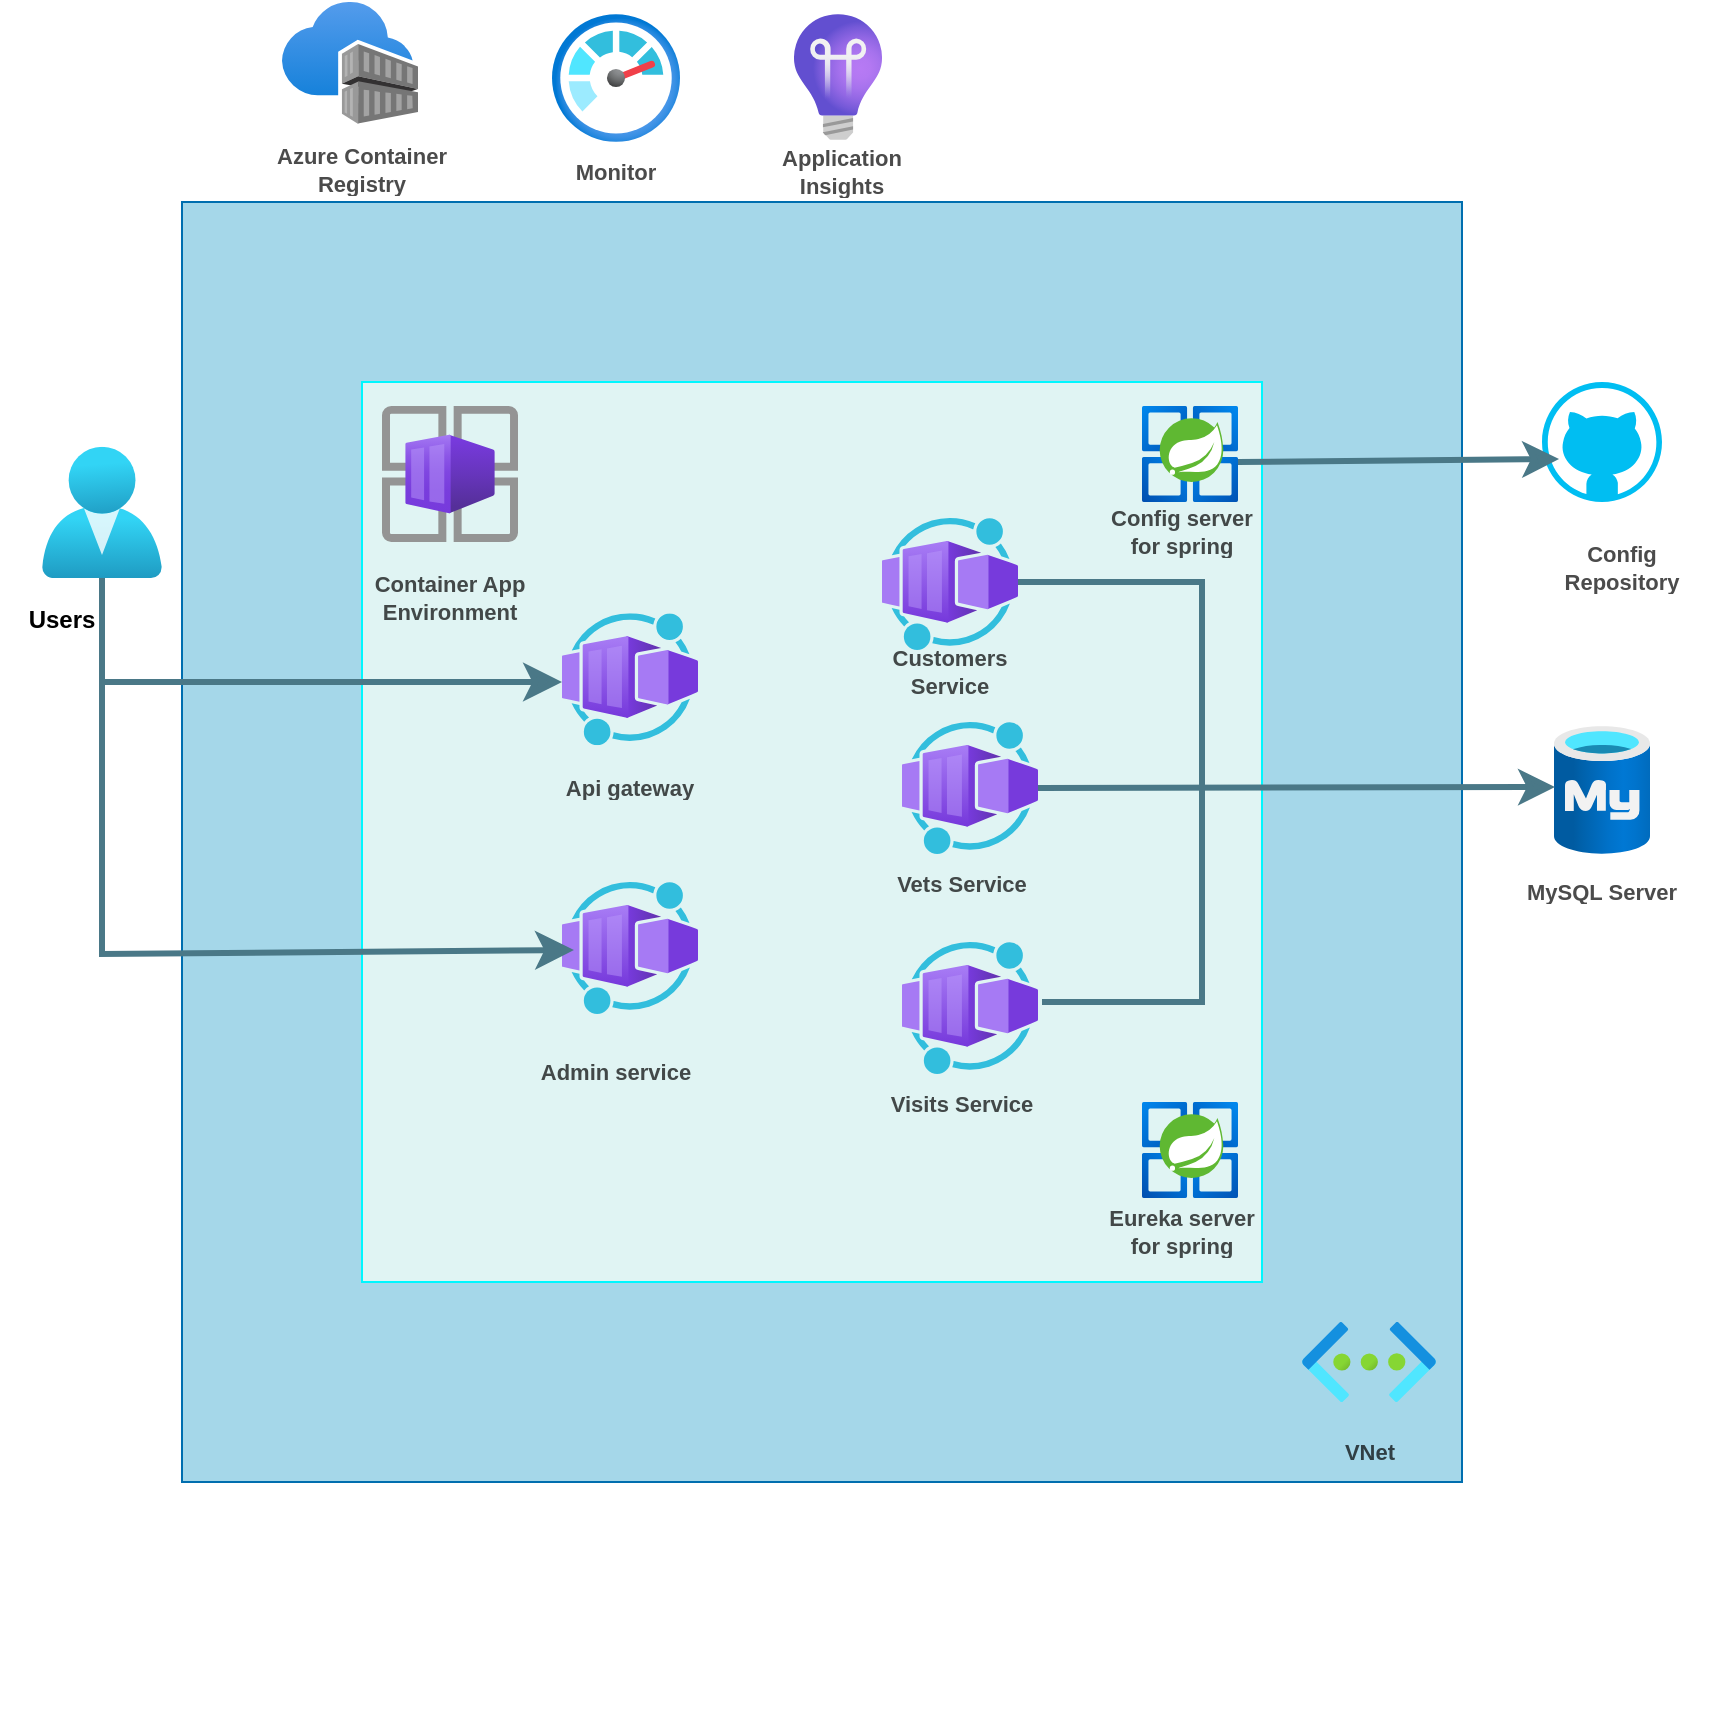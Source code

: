 <mxfile version="24.5.3" type="device">
  <diagram name="Page-1" id="u1nkJ9uYOrJ7bxc7M2nU">
    <mxGraphModel dx="2074" dy="2296" grid="1" gridSize="10" guides="1" tooltips="1" connect="1" arrows="1" fold="1" page="1" pageScale="1" pageWidth="850" pageHeight="1100" math="0" shadow="0">
      <root>
        <mxCell id="0" />
        <mxCell id="1" parent="0" />
        <mxCell id="frRfNmw6XWPK0pzjb5Dw-34" value="" style="whiteSpace=wrap;html=1;aspect=fixed;fillColor=#ffffff;fillStyle=auto;strokeColor=#FFFFFF;gradientColor=#ffffff;" parent="1" vertex="1">
          <mxGeometry x="10" y="-40" width="860" height="860" as="geometry" />
        </mxCell>
        <mxCell id="frRfNmw6XWPK0pzjb5Dw-1" value="&#xa;&lt;span style=&quot;color: rgb(224, 221, 217); font-family: ui-monospace, SFMono-Regular, &amp;quot;SF Mono&amp;quot;, Menlo, Consolas, &amp;quot;Liberation Mono&amp;quot;, monospace; font-size: 14px; font-style: normal; font-variant-ligatures: normal; font-variant-caps: normal; font-weight: 600; letter-spacing: normal; orphans: 2; text-align: start; text-indent: 0px; text-transform: none; widows: 2; word-spacing: 0px; -webkit-text-stroke-width: 0px; white-space: pre-wrap; background-color: rgb(24, 26, 27); text-decoration-thickness: initial; text-decoration-style: initial; text-decoration-color: initial; display: inline !important; float: none;&quot;&gt;FFFFFF&lt;/span&gt;&#xa;&#xa;" style="whiteSpace=wrap;html=1;aspect=fixed;fillColor=#a5d7e9;fontColor=#ffffff;strokeColor=#006EAF;direction=south;" parent="1" vertex="1">
          <mxGeometry x="100" y="60" width="640" height="640" as="geometry" />
        </mxCell>
        <mxCell id="frRfNmw6XWPK0pzjb5Dw-2" value="" style="whiteSpace=wrap;html=1;aspect=fixed;fillColor=#E0F4F3;strokeColor=#00F7FF;" parent="1" vertex="1">
          <mxGeometry x="190" y="150" width="450" height="450" as="geometry" />
        </mxCell>
        <mxCell id="frRfNmw6XWPK0pzjb5Dw-3" value="" style="image;aspect=fixed;html=1;points=[];align=center;fontSize=12;image=img/lib/azure2/other/Container_App_Environments.svg;" parent="1" vertex="1">
          <mxGeometry x="200" y="162" width="68" height="68" as="geometry" />
        </mxCell>
        <mxCell id="frRfNmw6XWPK0pzjb5Dw-4" value="" style="image;aspect=fixed;html=1;points=[];align=center;fontSize=12;image=img/lib/azure2/other/Worker_Container_App.svg;" parent="1" vertex="1">
          <mxGeometry x="290" y="265.63" width="68" height="66" as="geometry" />
        </mxCell>
        <mxCell id="frRfNmw6XWPK0pzjb5Dw-5" value="" style="image;aspect=fixed;html=1;points=[];align=center;fontSize=12;image=img/lib/azure2/other/Worker_Container_App.svg;" parent="1" vertex="1">
          <mxGeometry x="460" y="430" width="68" height="66" as="geometry" />
        </mxCell>
        <mxCell id="frRfNmw6XWPK0pzjb5Dw-6" value="" style="image;aspect=fixed;html=1;points=[];align=center;fontSize=12;image=img/lib/azure2/other/Worker_Container_App.svg;" parent="1" vertex="1">
          <mxGeometry x="450" y="218" width="68" height="66" as="geometry" />
        </mxCell>
        <mxCell id="frRfNmw6XWPK0pzjb5Dw-7" value="" style="image;aspect=fixed;html=1;points=[];align=center;fontSize=12;image=img/lib/azure2/other/Worker_Container_App.svg;" parent="1" vertex="1">
          <mxGeometry x="460" y="320" width="68" height="66" as="geometry" />
        </mxCell>
        <mxCell id="frRfNmw6XWPK0pzjb5Dw-8" value="" style="image;aspect=fixed;html=1;points=[];align=center;fontSize=12;image=img/lib/azure2/other/Worker_Container_App.svg;" parent="1" vertex="1">
          <mxGeometry x="290" y="400" width="68" height="66" as="geometry" />
        </mxCell>
        <mxCell id="frRfNmw6XWPK0pzjb5Dw-9" value="" style="image;aspect=fixed;html=1;points=[];align=center;fontSize=12;image=img/lib/azure2/identity/Users.svg;" parent="1" vertex="1">
          <mxGeometry x="30" y="182.37" width="60" height="65.63" as="geometry" />
        </mxCell>
        <mxCell id="frRfNmw6XWPK0pzjb5Dw-13" value="" style="verticalLabelPosition=bottom;html=1;verticalAlign=top;align=center;strokeColor=none;fillColor=#00BEF2;shape=mxgraph.azure.github_code;pointerEvents=1;" parent="1" vertex="1">
          <mxGeometry x="780" y="150" width="60" height="60" as="geometry" />
        </mxCell>
        <mxCell id="frRfNmw6XWPK0pzjb5Dw-19" value="" style="image;aspect=fixed;html=1;points=[];align=center;fontSize=12;image=img/lib/azure2/compute/Azure_Spring_Cloud.svg;" parent="1" vertex="1">
          <mxGeometry x="580" y="162" width="48" height="48" as="geometry" />
        </mxCell>
        <mxCell id="frRfNmw6XWPK0pzjb5Dw-20" value="" style="image;aspect=fixed;html=1;points=[];align=center;fontSize=12;image=img/lib/azure2/compute/Azure_Spring_Cloud.svg;" parent="1" vertex="1">
          <mxGeometry x="580" y="510" width="48" height="48" as="geometry" />
        </mxCell>
        <mxCell id="frRfNmw6XWPK0pzjb5Dw-21" value="" style="image;aspect=fixed;html=1;points=[];align=center;fontSize=12;image=img/lib/azure2/networking/Virtual_Networks.svg;" parent="1" vertex="1">
          <mxGeometry x="660" y="620" width="67" height="40" as="geometry" />
        </mxCell>
        <mxCell id="frRfNmw6XWPK0pzjb5Dw-22" value="" style="image;aspect=fixed;html=1;points=[];align=center;fontSize=12;image=img/lib/azure2/databases/Azure_Database_MySQL_Server.svg;" parent="1" vertex="1">
          <mxGeometry x="786" y="322" width="48" height="64" as="geometry" />
        </mxCell>
        <mxCell id="frRfNmw6XWPK0pzjb5Dw-28" value="" style="endArrow=classic;html=1;rounded=0;entryX=0.01;entryY=0.477;entryDx=0;entryDy=0;entryPerimeter=0;strokeWidth=3;endSize=9;strokeColor=#4a7887;" parent="1" source="frRfNmw6XWPK0pzjb5Dw-7" target="frRfNmw6XWPK0pzjb5Dw-22" edge="1">
          <mxGeometry width="50" height="50" relative="1" as="geometry">
            <mxPoint x="862.496" y="354.754" as="sourcePoint" />
            <mxPoint x="550" y="351.25" as="targetPoint" />
          </mxGeometry>
        </mxCell>
        <mxCell id="frRfNmw6XWPK0pzjb5Dw-30" value="" style="endArrow=none;html=1;rounded=0;strokeWidth=3;endSize=9;strokeColor=#4a7887;" parent="1" edge="1">
          <mxGeometry width="50" height="50" relative="1" as="geometry">
            <mxPoint x="518" y="250" as="sourcePoint" />
            <mxPoint x="530" y="460" as="targetPoint" />
            <Array as="points">
              <mxPoint x="610" y="250" />
              <mxPoint x="610" y="460" />
              <mxPoint x="530" y="460" />
            </Array>
          </mxGeometry>
        </mxCell>
        <mxCell id="frRfNmw6XWPK0pzjb5Dw-31" value="" style="endArrow=classic;html=1;rounded=0;entryX=0.142;entryY=0.642;entryDx=0;entryDy=0;entryPerimeter=0;strokeWidth=3;endSize=9;strokeColor=#4a7887;" parent="1" target="frRfNmw6XWPK0pzjb5Dw-13" edge="1">
          <mxGeometry width="50" height="50" relative="1" as="geometry">
            <mxPoint x="628" y="190" as="sourcePoint" />
            <mxPoint x="678" y="140" as="targetPoint" />
          </mxGeometry>
        </mxCell>
        <mxCell id="frRfNmw6XWPK0pzjb5Dw-10" style="edgeStyle=orthogonalEdgeStyle;rounded=0;orthogonalLoop=1;jettySize=auto;html=1;strokeColor=#4a7887;endSize=10;strokeWidth=3;" parent="1" source="frRfNmw6XWPK0pzjb5Dw-9" edge="1">
          <mxGeometry relative="1" as="geometry">
            <mxPoint x="290" y="300" as="targetPoint" />
            <Array as="points">
              <mxPoint x="60" y="300" />
            </Array>
          </mxGeometry>
        </mxCell>
        <mxCell id="frRfNmw6XWPK0pzjb5Dw-36" value="" style="endArrow=classic;html=1;rounded=0;strokeWidth=3;endSize=10;strokeColor=#4a7887;entryX=0.088;entryY=0.515;entryDx=0;entryDy=0;entryPerimeter=0;" parent="1" target="frRfNmw6XWPK0pzjb5Dw-8" edge="1">
          <mxGeometry width="50" height="50" relative="1" as="geometry">
            <mxPoint x="60" y="300" as="sourcePoint" />
            <mxPoint x="280" y="436" as="targetPoint" />
            <Array as="points">
              <mxPoint x="60" y="436" />
            </Array>
          </mxGeometry>
        </mxCell>
        <mxCell id="qmUi4MIc0_ioXcH1dGm4-1" value="Container App Environment" style="text;html=1;align=center;verticalAlign=middle;whiteSpace=wrap;rounded=0;strokeWidth=1;fontStyle=1;fontSize=11;textOpacity=70;" vertex="1" parent="1">
          <mxGeometry x="194" y="236" width="80" height="44" as="geometry" />
        </mxCell>
        <mxCell id="qmUi4MIc0_ioXcH1dGm4-2" value="VNet" style="text;html=1;align=center;verticalAlign=middle;whiteSpace=wrap;rounded=0;strokeWidth=1;fontStyle=1;fontSize=11;textOpacity=70;" vertex="1" parent="1">
          <mxGeometry x="653.5" y="670" width="80" height="30" as="geometry" />
        </mxCell>
        <mxCell id="qmUi4MIc0_ioXcH1dGm4-3" value="&lt;b&gt;Users&lt;/b&gt;" style="text;html=1;align=center;verticalAlign=middle;whiteSpace=wrap;rounded=0;" vertex="1" parent="1">
          <mxGeometry x="10" y="254" width="60" height="30" as="geometry" />
        </mxCell>
        <mxCell id="qmUi4MIc0_ioXcH1dGm4-4" value="MySQL Server" style="text;html=1;align=center;verticalAlign=middle;whiteSpace=wrap;rounded=0;strokeWidth=1;fontStyle=1;fontSize=11;textOpacity=70;" vertex="1" parent="1">
          <mxGeometry x="770" y="390" width="80" height="30" as="geometry" />
        </mxCell>
        <mxCell id="qmUi4MIc0_ioXcH1dGm4-5" value="Config Repository" style="text;html=1;align=center;verticalAlign=middle;whiteSpace=wrap;rounded=0;strokeWidth=1;fontStyle=1;fontSize=11;textOpacity=70;" vertex="1" parent="1">
          <mxGeometry x="780" y="228" width="80" height="30" as="geometry" />
        </mxCell>
        <mxCell id="qmUi4MIc0_ioXcH1dGm4-6" value="Api gateway" style="text;html=1;align=center;verticalAlign=middle;whiteSpace=wrap;rounded=0;strokeWidth=1;fontStyle=1;fontSize=11;textOpacity=70;" vertex="1" parent="1">
          <mxGeometry x="284" y="338" width="80" height="30" as="geometry" />
        </mxCell>
        <mxCell id="qmUi4MIc0_ioXcH1dGm4-7" value="Admin service" style="text;html=1;align=center;verticalAlign=middle;whiteSpace=wrap;rounded=0;strokeWidth=1;fontStyle=1;fontSize=11;textOpacity=70;" vertex="1" parent="1">
          <mxGeometry x="274" y="480" width="86" height="30" as="geometry" />
        </mxCell>
        <mxCell id="qmUi4MIc0_ioXcH1dGm4-8" value="Customers Service" style="text;html=1;align=center;verticalAlign=middle;whiteSpace=wrap;rounded=0;strokeWidth=1;fontStyle=1;fontSize=11;textOpacity=70;" vertex="1" parent="1">
          <mxGeometry x="444" y="280" width="80" height="30" as="geometry" />
        </mxCell>
        <mxCell id="qmUi4MIc0_ioXcH1dGm4-9" value="Vets Service" style="text;html=1;align=center;verticalAlign=middle;whiteSpace=wrap;rounded=0;strokeWidth=1;fontStyle=1;fontSize=11;textOpacity=70;" vertex="1" parent="1">
          <mxGeometry x="450" y="386" width="80" height="30" as="geometry" />
        </mxCell>
        <mxCell id="qmUi4MIc0_ioXcH1dGm4-10" value="Visits Service" style="text;html=1;align=center;verticalAlign=middle;whiteSpace=wrap;rounded=0;strokeWidth=1;fontStyle=1;fontSize=11;textOpacity=70;" vertex="1" parent="1">
          <mxGeometry x="450" y="496" width="80" height="30" as="geometry" />
        </mxCell>
        <mxCell id="qmUi4MIc0_ioXcH1dGm4-11" value="Config server for spring" style="text;html=1;align=center;verticalAlign=middle;whiteSpace=wrap;rounded=0;strokeWidth=1;fontStyle=1;fontSize=11;textOpacity=70;" vertex="1" parent="1">
          <mxGeometry x="560" y="210" width="80" height="30" as="geometry" />
        </mxCell>
        <mxCell id="qmUi4MIc0_ioXcH1dGm4-12" value="Eureka server for spring" style="text;html=1;align=center;verticalAlign=middle;whiteSpace=wrap;rounded=0;strokeWidth=1;fontStyle=1;fontSize=11;textOpacity=70;" vertex="1" parent="1">
          <mxGeometry x="560" y="560" width="80" height="30" as="geometry" />
        </mxCell>
        <mxCell id="qmUi4MIc0_ioXcH1dGm4-13" value="" style="image;aspect=fixed;html=1;points=[];align=center;fontSize=12;image=img/lib/azure2/containers/Container_Registries.svg;" vertex="1" parent="1">
          <mxGeometry x="150" y="-40" width="68" height="61" as="geometry" />
        </mxCell>
        <mxCell id="qmUi4MIc0_ioXcH1dGm4-14" value="Monitor" style="text;html=1;align=center;verticalAlign=middle;whiteSpace=wrap;rounded=0;strokeWidth=1;fontStyle=1;fontSize=11;textOpacity=70;" vertex="1" parent="1">
          <mxGeometry x="267" y="30" width="100" height="30" as="geometry" />
        </mxCell>
        <mxCell id="qmUi4MIc0_ioXcH1dGm4-16" value="" style="image;aspect=fixed;html=1;points=[];align=center;fontSize=12;image=img/lib/azure2/management_governance/Monitor.svg;" vertex="1" parent="1">
          <mxGeometry x="285" y="-34" width="64" height="64" as="geometry" />
        </mxCell>
        <mxCell id="qmUi4MIc0_ioXcH1dGm4-17" value="" style="image;aspect=fixed;html=1;points=[];align=center;fontSize=12;image=img/lib/azure2/devops/Application_Insights.svg;" vertex="1" parent="1">
          <mxGeometry x="406" y="-34" width="44" height="63" as="geometry" />
        </mxCell>
        <mxCell id="qmUi4MIc0_ioXcH1dGm4-18" value="Azure Container Registry" style="text;html=1;align=center;verticalAlign=middle;whiteSpace=wrap;rounded=0;strokeWidth=1;fontStyle=1;fontSize=11;textOpacity=70;" vertex="1" parent="1">
          <mxGeometry x="140" y="29" width="100" height="30" as="geometry" />
        </mxCell>
        <mxCell id="qmUi4MIc0_ioXcH1dGm4-19" value="Application Insights" style="text;html=1;align=center;verticalAlign=middle;whiteSpace=wrap;rounded=0;strokeWidth=1;fontStyle=1;fontSize=11;textOpacity=70;" vertex="1" parent="1">
          <mxGeometry x="380" y="30" width="100" height="30" as="geometry" />
        </mxCell>
      </root>
    </mxGraphModel>
  </diagram>
</mxfile>
